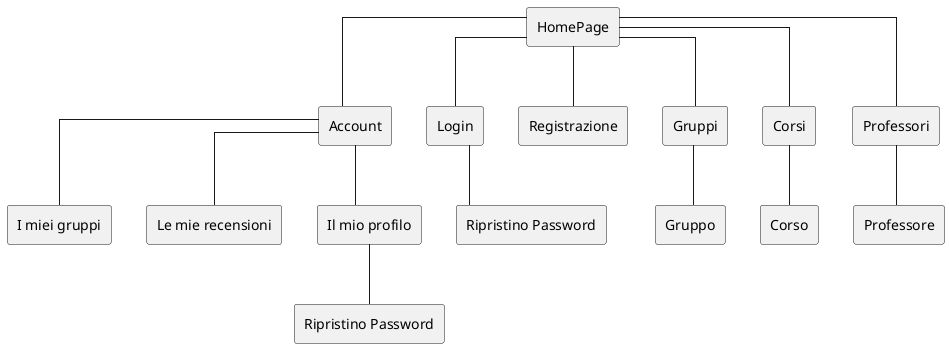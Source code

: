 @startuml Sitemap

skinparam linetype ortho

rectangle HomePage

rectangle Account
together {
rectangle Il_mio_profilo as "Il mio profilo"
rectangle Le_mie_recensioni as "Le mie recensioni"
rectangle I_miei_gruppi as "I miei gruppi"
rectangle Ripristino_password_account as "Ripristino Password"
}

rectangle Login
rectangle Registrazione
rectangle Gruppi
rectangle Corsi
rectangle Professori




rectangle Ripristino_password_profilo as "Ripristino Password"

rectangle Gruppo
rectangle Corso
rectangle Professore

HomePage -- Account
Account -[hidden]- HomePage

Account -- Il_mio_profilo
Account -- Le_mie_recensioni
Account -- I_miei_gruppi

Il_mio_profilo -- Ripristino_password_profilo

HomePage -- Login
Login -- Ripristino_password_account

HomePage -- Registrazione



HomePage -- Gruppi
Gruppi -- Gruppo

HomePage -- Corsi
Corsi -- Corso

HomePage -- Professori
Professori -- Professore



@enduml
